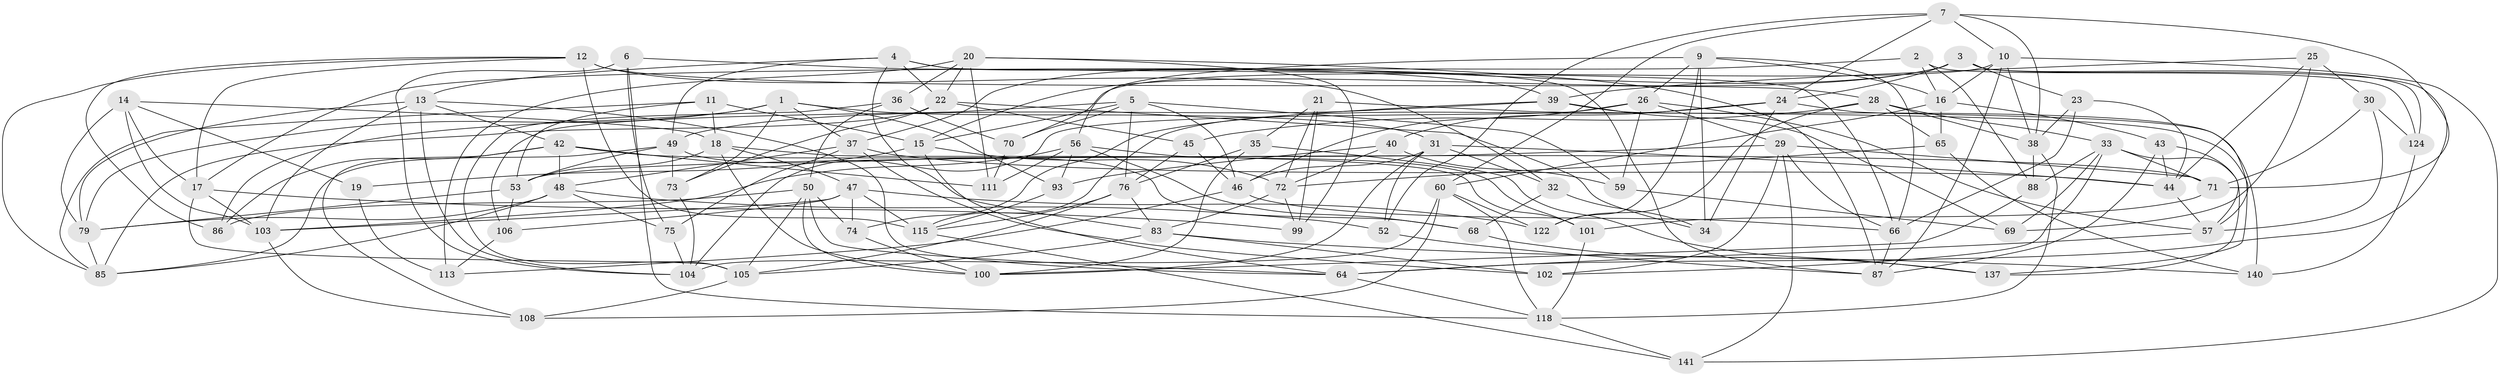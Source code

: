 // Generated by graph-tools (version 1.1) at 2025/24/03/03/25 07:24:27]
// undirected, 90 vertices, 230 edges
graph export_dot {
graph [start="1"]
  node [color=gray90,style=filled];
  1 [super="+58"];
  2;
  3 [super="+131"];
  4 [super="+51"];
  5 [super="+41"];
  6;
  7 [super="+8"];
  9 [super="+134"];
  10 [super="+27"];
  11;
  12 [super="+96"];
  13 [super="+120"];
  14 [super="+136"];
  15 [super="+139"];
  16 [super="+89"];
  17 [super="+117"];
  18 [super="+61"];
  19;
  20 [super="+132"];
  21;
  22 [super="+55"];
  23;
  24 [super="+77"];
  25;
  26 [super="+92"];
  28 [super="+80"];
  29 [super="+95"];
  30;
  31 [super="+54"];
  32;
  33 [super="+107"];
  34;
  35;
  36;
  37 [super="+121"];
  38 [super="+112"];
  39 [super="+97"];
  40;
  42 [super="+109"];
  43;
  44 [super="+94"];
  45;
  46 [super="+82"];
  47 [super="+133"];
  48 [super="+62"];
  49 [super="+67"];
  50 [super="+98"];
  52;
  53 [super="+63"];
  56 [super="+126"];
  57 [super="+81"];
  59;
  60 [super="+90"];
  64 [super="+110"];
  65;
  66 [super="+84"];
  68;
  69;
  70;
  71 [super="+91"];
  72 [super="+123"];
  73;
  74;
  75;
  76 [super="+78"];
  79 [super="+116"];
  83 [super="+130"];
  85 [super="+128"];
  86;
  87 [super="+127"];
  88;
  93;
  99;
  100 [super="+119"];
  101;
  102;
  103 [super="+138"];
  104 [super="+114"];
  105 [super="+129"];
  106;
  108;
  111;
  113;
  115 [super="+125"];
  118 [super="+135"];
  122;
  124;
  137;
  140;
  141;
  1 -- 73;
  1 -- 93;
  1 -- 31;
  1 -- 37;
  1 -- 86;
  1 -- 79;
  2 -- 88;
  2 -- 124;
  2 -- 17;
  2 -- 16;
  3 -- 15;
  3 -- 37;
  3 -- 124;
  3 -- 64;
  3 -- 24;
  3 -- 23;
  4 -- 13;
  4 -- 83;
  4 -- 22;
  4 -- 66;
  4 -- 87;
  4 -- 49;
  5 -- 15;
  5 -- 106;
  5 -- 46;
  5 -- 59;
  5 -- 76;
  5 -- 70;
  6 -- 39;
  6 -- 75;
  6 -- 104;
  6 -- 118;
  7 -- 10;
  7 -- 60;
  7 -- 71;
  7 -- 24;
  7 -- 52;
  7 -- 38;
  9 -- 122;
  9 -- 26;
  9 -- 66;
  9 -- 16;
  9 -- 34;
  9 -- 56;
  10 -- 87;
  10 -- 70;
  10 -- 16;
  10 -- 141;
  10 -- 38;
  11 -- 18;
  11 -- 85;
  11 -- 15;
  11 -- 53;
  12 -- 32;
  12 -- 86;
  12 -- 28;
  12 -- 115;
  12 -- 85;
  12 -- 17;
  13 -- 79;
  13 -- 104;
  13 -- 103;
  13 -- 64;
  13 -- 42;
  14 -- 17;
  14 -- 19 [weight=2];
  14 -- 79;
  14 -- 103;
  14 -- 18;
  15 -- 19;
  15 -- 64;
  15 -- 72;
  16 -- 65;
  16 -- 43;
  16 -- 60;
  17 -- 103;
  17 -- 99;
  17 -- 105;
  18 -- 47;
  18 -- 53;
  18 -- 100;
  18 -- 101;
  19 -- 113;
  20 -- 113;
  20 -- 111;
  20 -- 99;
  20 -- 36;
  20 -- 87;
  20 -- 22;
  21 -- 99;
  21 -- 35;
  21 -- 72;
  21 -- 57;
  22 -- 45;
  22 -- 34;
  22 -- 85;
  22 -- 73;
  23 -- 66;
  23 -- 38;
  23 -- 44;
  24 -- 137;
  24 -- 34;
  24 -- 40;
  24 -- 115;
  25 -- 44;
  25 -- 69;
  25 -- 30;
  25 -- 39;
  26 -- 29;
  26 -- 46;
  26 -- 104;
  26 -- 57;
  26 -- 59;
  28 -- 45;
  28 -- 38;
  28 -- 65;
  28 -- 122;
  28 -- 33;
  29 -- 102;
  29 -- 53;
  29 -- 141;
  29 -- 71;
  29 -- 66;
  30 -- 57;
  30 -- 124;
  30 -- 71;
  31 -- 100;
  31 -- 32;
  31 -- 44;
  31 -- 52;
  31 -- 46;
  32 -- 34;
  32 -- 68;
  33 -- 71;
  33 -- 88;
  33 -- 102;
  33 -- 137;
  33 -- 69;
  35 -- 137;
  35 -- 76;
  35 -- 100;
  36 -- 70;
  36 -- 50;
  36 -- 105;
  37 -- 48;
  37 -- 75;
  37 -- 102;
  37 -- 44;
  38 -- 88;
  38 -- 118;
  39 -- 140;
  39 -- 74;
  39 -- 69;
  39 -- 49;
  40 -- 59;
  40 -- 93;
  40 -- 72;
  42 -- 86;
  42 -- 108;
  42 -- 111;
  42 -- 48;
  42 -- 71;
  43 -- 87;
  43 -- 44;
  43 -- 57;
  44 -- 57;
  45 -- 76;
  45 -- 46;
  46 -- 66;
  46 -- 113;
  47 -- 74;
  47 -- 106;
  47 -- 115;
  47 -- 122;
  47 -- 103;
  48 -- 75;
  48 -- 85;
  48 -- 79;
  48 -- 52;
  49 -- 68;
  49 -- 73;
  49 -- 85;
  49 -- 53;
  50 -- 100;
  50 -- 74;
  50 -- 64;
  50 -- 105;
  50 -- 86;
  52 -- 87;
  53 -- 79;
  53 -- 106;
  56 -- 93;
  56 -- 103;
  56 -- 68;
  56 -- 101;
  56 -- 111;
  57 -- 64;
  59 -- 69;
  60 -- 108;
  60 -- 104;
  60 -- 122;
  60 -- 118;
  64 -- 118;
  65 -- 140;
  65 -- 72;
  66 -- 87;
  68 -- 137;
  70 -- 111;
  71 -- 101;
  72 -- 99;
  72 -- 83;
  73 -- 104;
  74 -- 100;
  75 -- 104;
  76 -- 115;
  76 -- 83;
  76 -- 105;
  79 -- 85;
  83 -- 105;
  83 -- 140;
  83 -- 102;
  88 -- 100;
  93 -- 115;
  101 -- 118;
  103 -- 108;
  105 -- 108;
  106 -- 113;
  115 -- 141;
  118 -- 141;
  124 -- 140;
}
